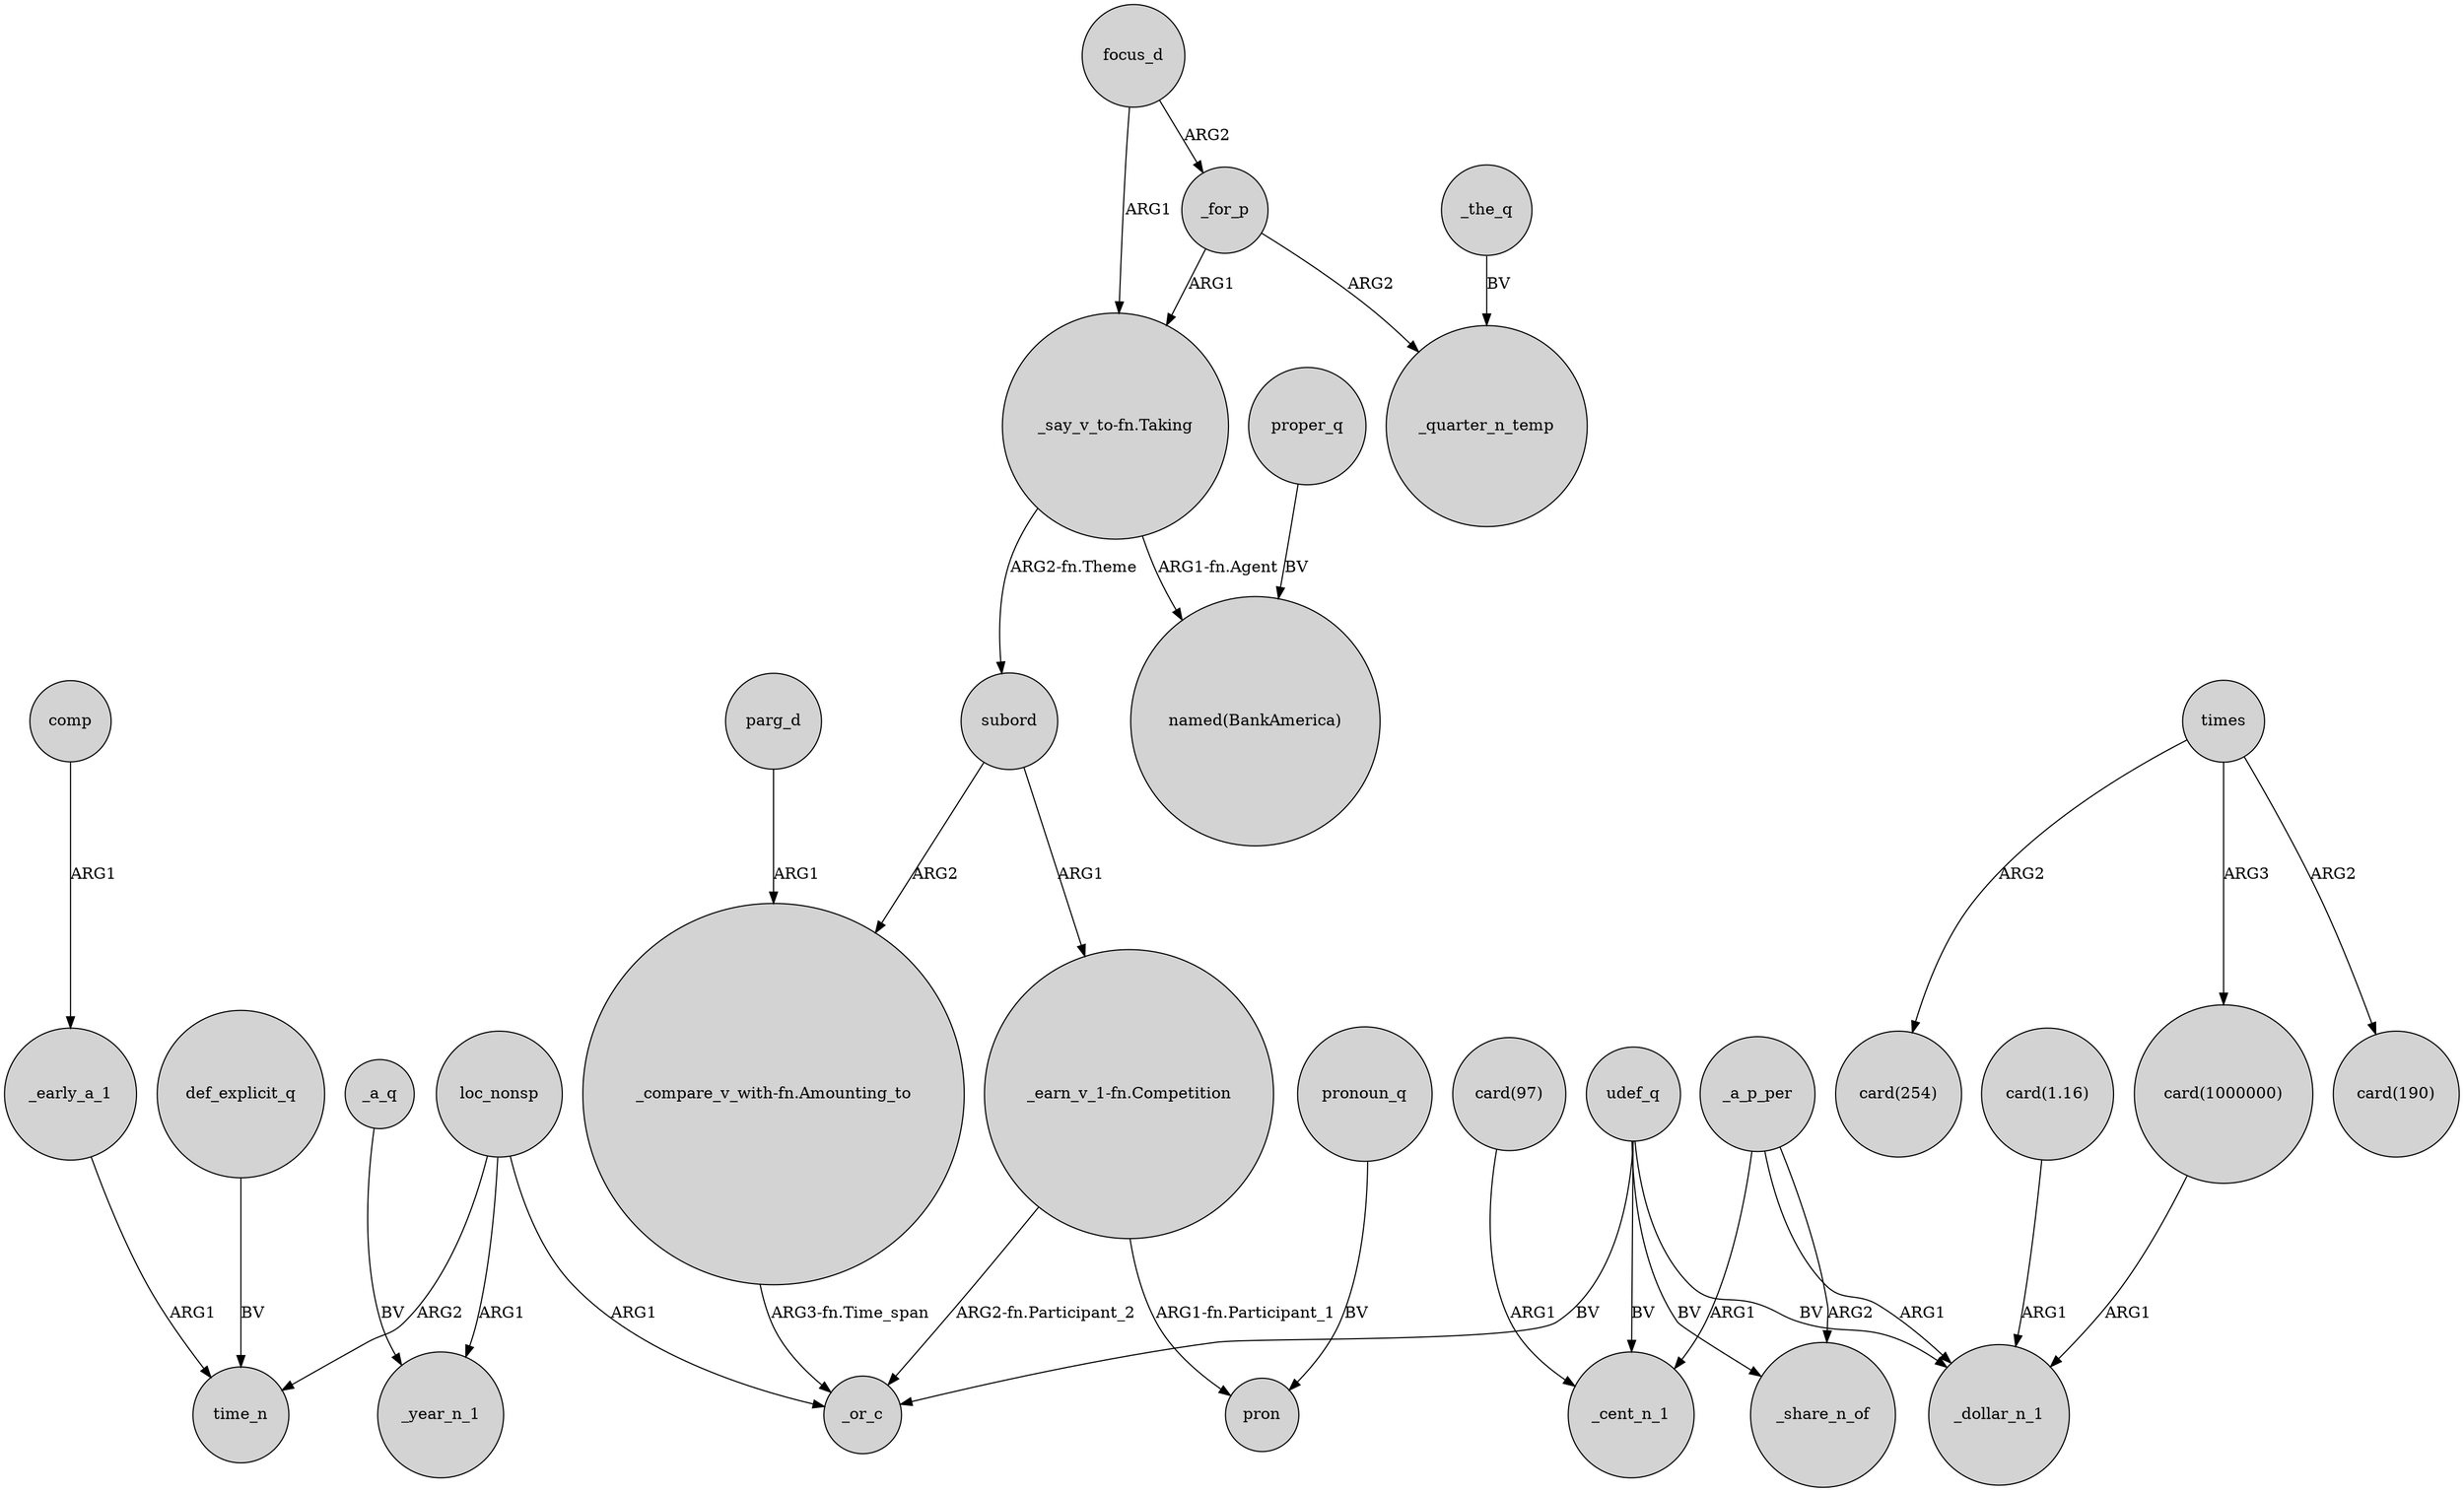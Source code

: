 digraph {
	node [shape=circle style=filled]
	_early_a_1 -> time_n [label=ARG1]
	focus_d -> "_say_v_to-fn.Taking" [label=ARG1]
	"_say_v_to-fn.Taking" -> subord [label="ARG2-fn.Theme"]
	_a_p_per -> _cent_n_1 [label=ARG1]
	loc_nonsp -> _year_n_1 [label=ARG1]
	_the_q -> _quarter_n_temp [label=BV]
	times -> "card(1000000)" [label=ARG3]
	subord -> "_earn_v_1-fn.Competition" [label=ARG1]
	comp -> _early_a_1 [label=ARG1]
	"_compare_v_with-fn.Amounting_to" -> _or_c [label="ARG3-fn.Time_span"]
	proper_q -> "named(BankAmerica)" [label=BV]
	_a_q -> _year_n_1 [label=BV]
	times -> "card(190)" [label=ARG2]
	udef_q -> _cent_n_1 [label=BV]
	"card(97)" -> _cent_n_1 [label=ARG1]
	udef_q -> _or_c [label=BV]
	_for_p -> "_say_v_to-fn.Taking" [label=ARG1]
	pronoun_q -> pron [label=BV]
	_a_p_per -> _share_n_of [label=ARG2]
	_for_p -> _quarter_n_temp [label=ARG2]
	"_earn_v_1-fn.Competition" -> pron [label="ARG1-fn.Participant_1"]
	udef_q -> _share_n_of [label=BV]
	udef_q -> _dollar_n_1 [label=BV]
	"_earn_v_1-fn.Competition" -> _or_c [label="ARG2-fn.Participant_2"]
	"card(1000000)" -> _dollar_n_1 [label=ARG1]
	loc_nonsp -> _or_c [label=ARG1]
	_a_p_per -> _dollar_n_1 [label=ARG1]
	"_say_v_to-fn.Taking" -> "named(BankAmerica)" [label="ARG1-fn.Agent"]
	"card(1.16)" -> _dollar_n_1 [label=ARG1]
	def_explicit_q -> time_n [label=BV]
	loc_nonsp -> time_n [label=ARG2]
	subord -> "_compare_v_with-fn.Amounting_to" [label=ARG2]
	focus_d -> _for_p [label=ARG2]
	parg_d -> "_compare_v_with-fn.Amounting_to" [label=ARG1]
	times -> "card(254)" [label=ARG2]
}

